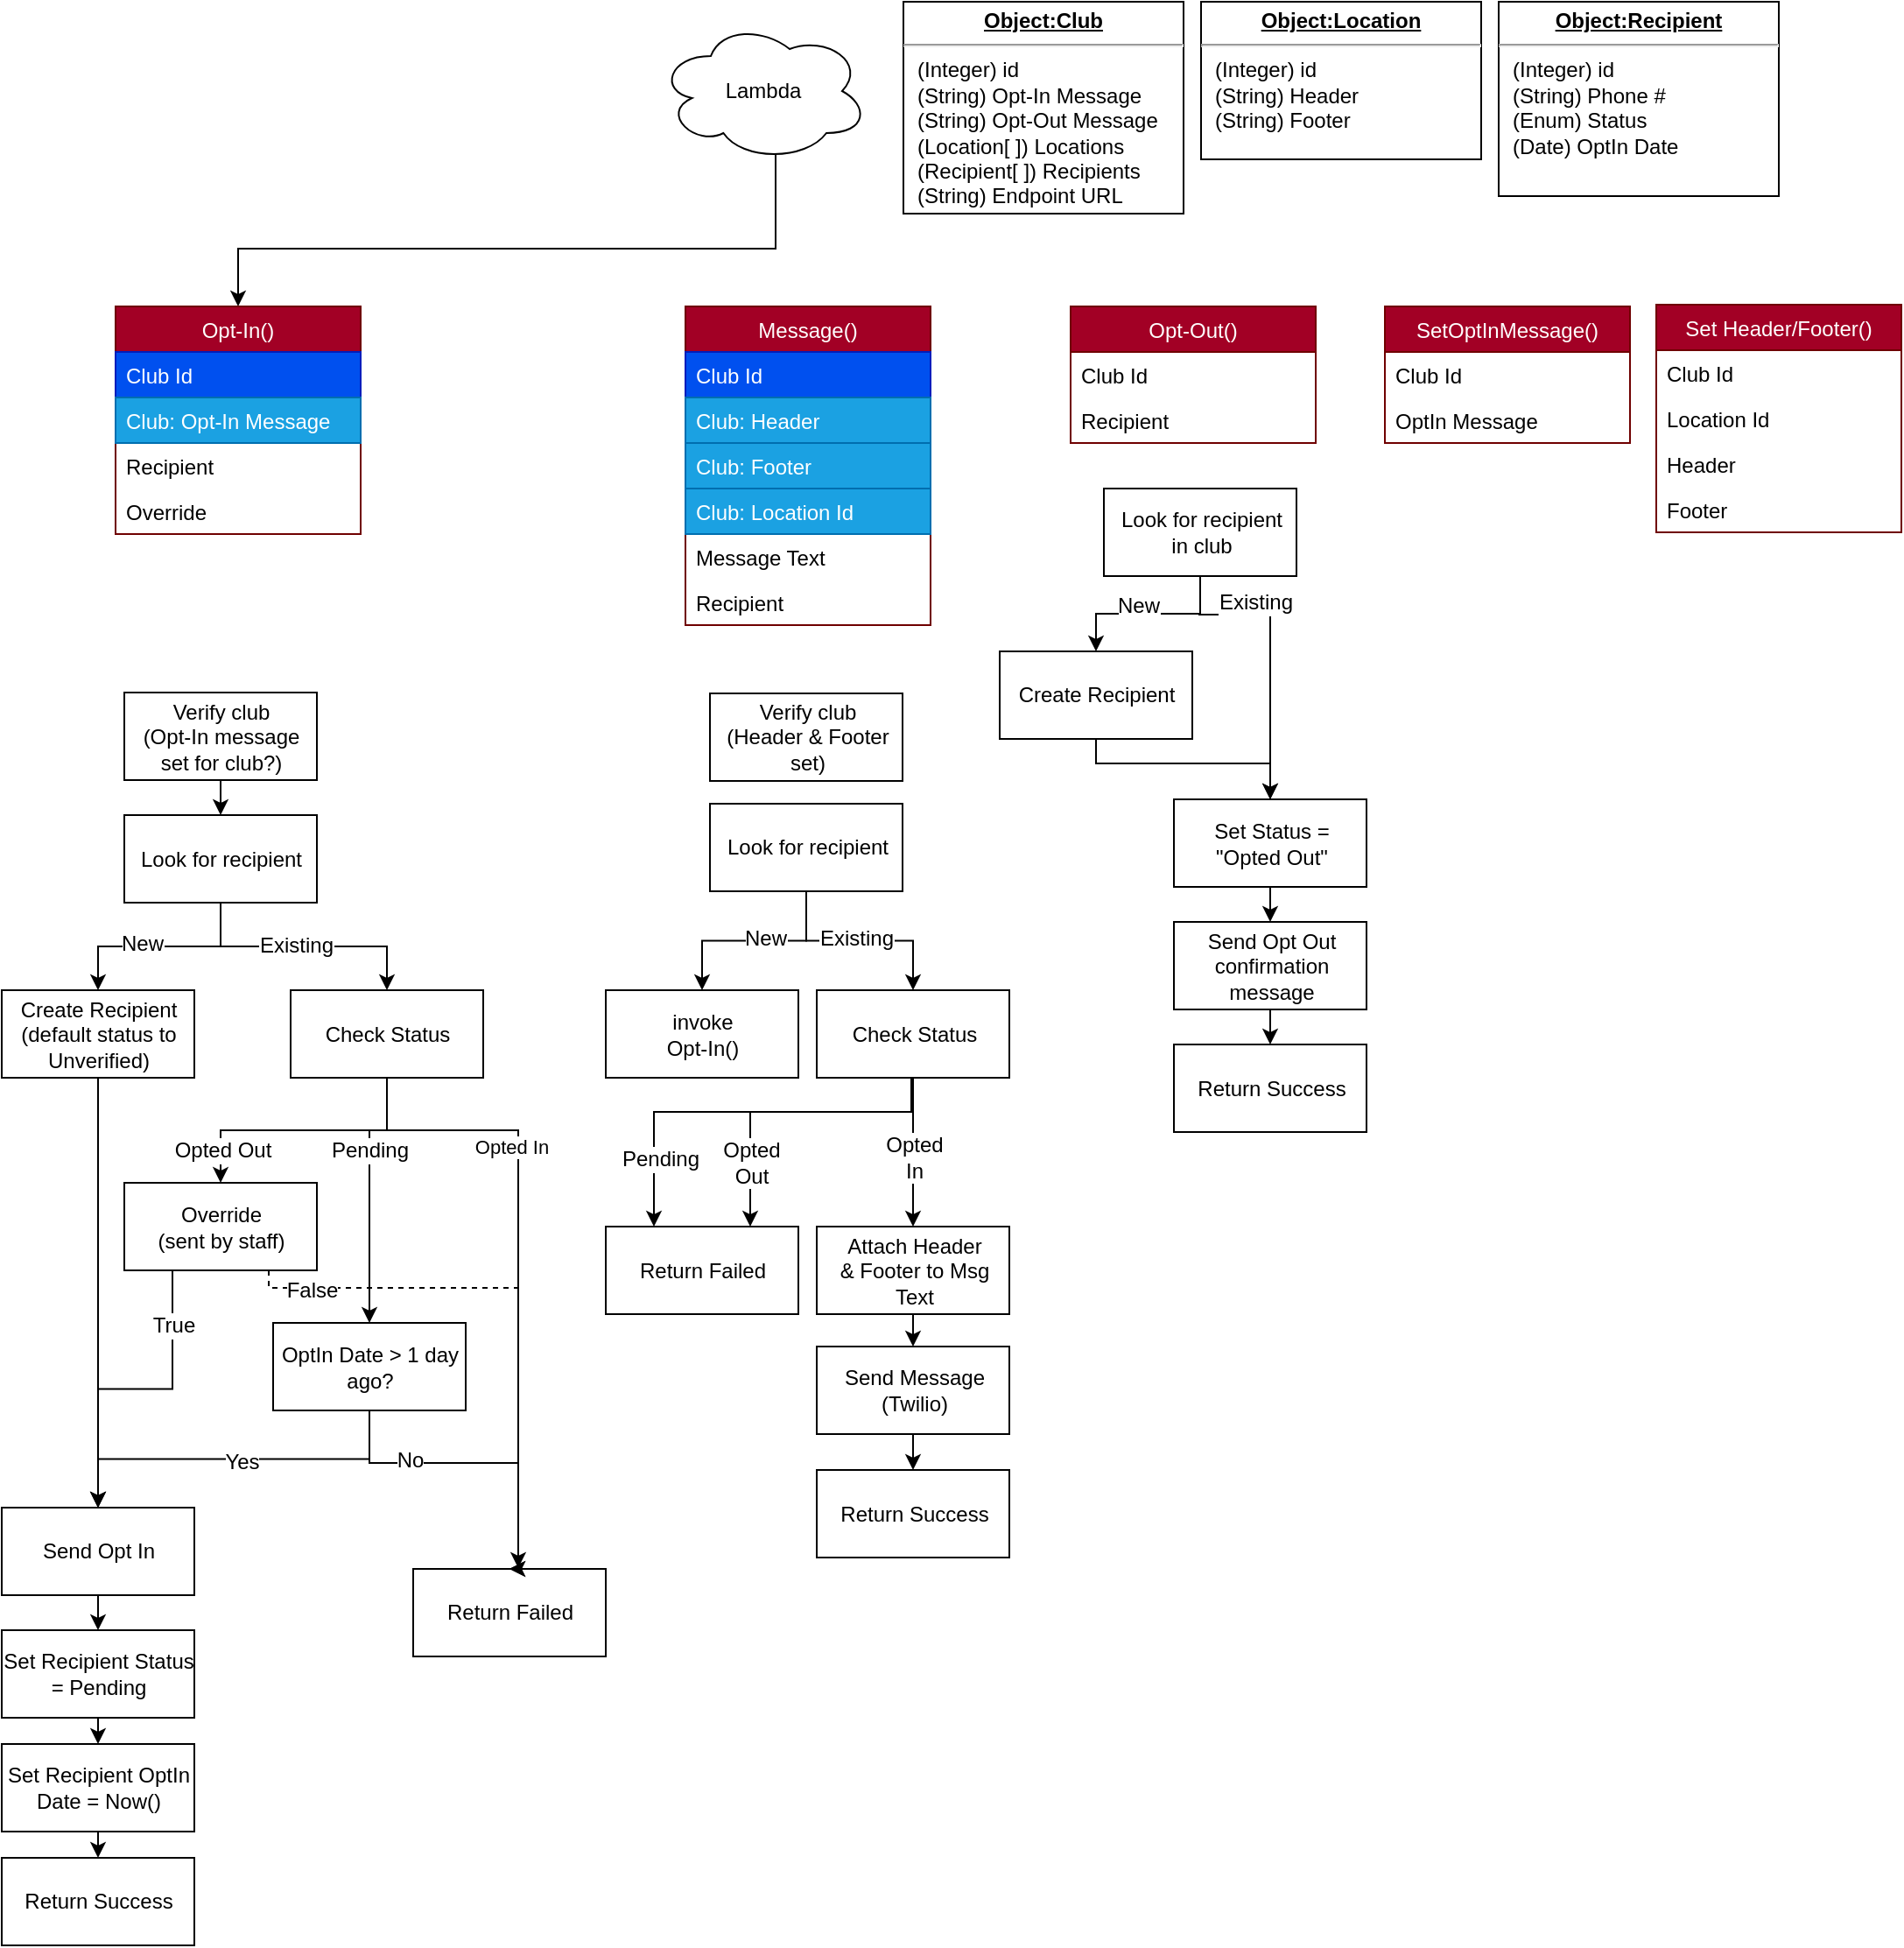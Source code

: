 <mxfile version="10.7.7" type="github"><diagram id="vKGsudu_6VxYSevbV2Cb" name="Page-1"><mxGraphModel dx="2597" dy="2017" grid="0" gridSize="10" guides="1" tooltips="1" connect="1" arrows="1" fold="1" page="1" pageScale="1" pageWidth="850" pageHeight="1100" math="0" shadow="0"><root><mxCell id="0"/><mxCell id="1" parent="0"/><mxCell id="X8sPdmTQRgWu-JiSecMa-34" style="edgeStyle=orthogonalEdgeStyle;rounded=0;orthogonalLoop=1;jettySize=auto;html=1;exitX=0.55;exitY=0.95;exitDx=0;exitDy=0;exitPerimeter=0;entryX=0.5;entryY=0;entryDx=0;entryDy=0;" edge="1" parent="1" source="X8sPdmTQRgWu-JiSecMa-1" target="X8sPdmTQRgWu-JiSecMa-7"><mxGeometry relative="1" as="geometry"><Array as="points"><mxPoint x="417" y="140"/><mxPoint x="110" y="140"/></Array></mxGeometry></mxCell><mxCell id="X8sPdmTQRgWu-JiSecMa-1" value="Lambda&lt;br&gt;" style="ellipse;shape=cloud;whiteSpace=wrap;html=1;" vertex="1" parent="1"><mxGeometry x="350" y="10" width="120" height="80" as="geometry"/></mxCell><mxCell id="X8sPdmTQRgWu-JiSecMa-7" value="Opt-In()" style="swimlane;fontStyle=0;childLayout=stackLayout;horizontal=1;startSize=26;fillColor=#a20025;horizontalStack=0;resizeParent=1;resizeParentMax=0;resizeLast=0;collapsible=1;marginBottom=0;strokeColor=#6F0000;fontColor=#ffffff;" vertex="1" parent="1"><mxGeometry x="40" y="173" width="140" height="130" as="geometry"/></mxCell><mxCell id="X8sPdmTQRgWu-JiSecMa-49" value="Club Id&#10;" style="text;strokeColor=#001DBC;fillColor=#0050ef;align=left;verticalAlign=top;spacingLeft=4;spacingRight=4;overflow=hidden;rotatable=0;points=[[0,0.5],[1,0.5]];portConstraint=eastwest;labelBackgroundColor=none;fontColor=#ffffff;" vertex="1" parent="X8sPdmTQRgWu-JiSecMa-7"><mxGeometry y="26" width="140" height="26" as="geometry"/></mxCell><mxCell id="X8sPdmTQRgWu-JiSecMa-10" value="Club: Opt-In Message&#10;" style="text;strokeColor=#006EAF;fillColor=#1ba1e2;align=left;verticalAlign=top;spacingLeft=4;spacingRight=4;overflow=hidden;rotatable=0;points=[[0,0.5],[1,0.5]];portConstraint=eastwest;fontColor=#ffffff;" vertex="1" parent="X8sPdmTQRgWu-JiSecMa-7"><mxGeometry y="52" width="140" height="26" as="geometry"/></mxCell><mxCell id="X8sPdmTQRgWu-JiSecMa-11" value="Recipient&#10;" style="text;strokeColor=none;fillColor=none;align=left;verticalAlign=top;spacingLeft=4;spacingRight=4;overflow=hidden;rotatable=0;points=[[0,0.5],[1,0.5]];portConstraint=eastwest;" vertex="1" parent="X8sPdmTQRgWu-JiSecMa-7"><mxGeometry y="78" width="140" height="26" as="geometry"/></mxCell><mxCell id="X8sPdmTQRgWu-JiSecMa-110" value="Override&#10;" style="text;strokeColor=none;fillColor=none;align=left;verticalAlign=top;spacingLeft=4;spacingRight=4;overflow=hidden;rotatable=0;points=[[0,0.5],[1,0.5]];portConstraint=eastwest;" vertex="1" parent="X8sPdmTQRgWu-JiSecMa-7"><mxGeometry y="104" width="140" height="26" as="geometry"/></mxCell><mxCell id="X8sPdmTQRgWu-JiSecMa-13" value="Message()" style="swimlane;fontStyle=0;childLayout=stackLayout;horizontal=1;startSize=26;fillColor=#a20025;horizontalStack=0;resizeParent=1;resizeParentMax=0;resizeLast=0;collapsible=1;marginBottom=0;strokeColor=#6F0000;fontColor=#ffffff;" vertex="1" parent="1"><mxGeometry x="365.5" y="173" width="140" height="182" as="geometry"/></mxCell><mxCell id="X8sPdmTQRgWu-JiSecMa-50" value="Club Id&#10;" style="text;strokeColor=#001DBC;fillColor=#0050ef;align=left;verticalAlign=top;spacingLeft=4;spacingRight=4;overflow=hidden;rotatable=0;points=[[0,0.5],[1,0.5]];portConstraint=eastwest;fontColor=#ffffff;" vertex="1" parent="X8sPdmTQRgWu-JiSecMa-13"><mxGeometry y="26" width="140" height="26" as="geometry"/></mxCell><mxCell id="X8sPdmTQRgWu-JiSecMa-14" value="Club: Header&#10;" style="text;strokeColor=#006EAF;fillColor=#1ba1e2;align=left;verticalAlign=top;spacingLeft=4;spacingRight=4;overflow=hidden;rotatable=0;points=[[0,0.5],[1,0.5]];portConstraint=eastwest;fontColor=#ffffff;" vertex="1" parent="X8sPdmTQRgWu-JiSecMa-13"><mxGeometry y="52" width="140" height="26" as="geometry"/></mxCell><mxCell id="X8sPdmTQRgWu-JiSecMa-15" value="Club: Footer" style="text;strokeColor=#006EAF;fillColor=#1ba1e2;align=left;verticalAlign=top;spacingLeft=4;spacingRight=4;overflow=hidden;rotatable=0;points=[[0,0.5],[1,0.5]];portConstraint=eastwest;fontColor=#ffffff;" vertex="1" parent="X8sPdmTQRgWu-JiSecMa-13"><mxGeometry y="78" width="140" height="26" as="geometry"/></mxCell><mxCell id="X8sPdmTQRgWu-JiSecMa-33" value="Club: Location Id&#10;" style="text;strokeColor=#006EAF;fillColor=#1ba1e2;align=left;verticalAlign=top;spacingLeft=4;spacingRight=4;overflow=hidden;rotatable=0;points=[[0,0.5],[1,0.5]];portConstraint=eastwest;fontColor=#ffffff;" vertex="1" parent="X8sPdmTQRgWu-JiSecMa-13"><mxGeometry y="104" width="140" height="26" as="geometry"/></mxCell><mxCell id="X8sPdmTQRgWu-JiSecMa-16" value="Message Text&#10;" style="text;strokeColor=none;fillColor=none;align=left;verticalAlign=top;spacingLeft=4;spacingRight=4;overflow=hidden;rotatable=0;points=[[0,0.5],[1,0.5]];portConstraint=eastwest;" vertex="1" parent="X8sPdmTQRgWu-JiSecMa-13"><mxGeometry y="130" width="140" height="26" as="geometry"/></mxCell><mxCell id="X8sPdmTQRgWu-JiSecMa-17" value="Recipient&#10;" style="text;strokeColor=none;fillColor=none;align=left;verticalAlign=top;spacingLeft=4;spacingRight=4;overflow=hidden;rotatable=0;points=[[0,0.5],[1,0.5]];portConstraint=eastwest;" vertex="1" parent="X8sPdmTQRgWu-JiSecMa-13"><mxGeometry y="156" width="140" height="26" as="geometry"/></mxCell><mxCell id="X8sPdmTQRgWu-JiSecMa-19" value="Opt-Out()" style="swimlane;fontStyle=0;childLayout=stackLayout;horizontal=1;startSize=26;fillColor=#a20025;horizontalStack=0;resizeParent=1;resizeParentMax=0;resizeLast=0;collapsible=1;marginBottom=0;strokeColor=#6F0000;fontColor=#ffffff;" vertex="1" parent="1"><mxGeometry x="585.5" y="173" width="140" height="78" as="geometry"/></mxCell><mxCell id="X8sPdmTQRgWu-JiSecMa-151" value="Club Id&#10;" style="text;strokeColor=none;fillColor=none;align=left;verticalAlign=top;spacingLeft=4;spacingRight=4;overflow=hidden;rotatable=0;points=[[0,0.5],[1,0.5]];portConstraint=eastwest;" vertex="1" parent="X8sPdmTQRgWu-JiSecMa-19"><mxGeometry y="26" width="140" height="26" as="geometry"/></mxCell><mxCell id="X8sPdmTQRgWu-JiSecMa-23" value="Recipient&#10;" style="text;strokeColor=none;fillColor=none;align=left;verticalAlign=top;spacingLeft=4;spacingRight=4;overflow=hidden;rotatable=0;points=[[0,0.5],[1,0.5]];portConstraint=eastwest;" vertex="1" parent="X8sPdmTQRgWu-JiSecMa-19"><mxGeometry y="52" width="140" height="26" as="geometry"/></mxCell><mxCell id="X8sPdmTQRgWu-JiSecMa-25" value="SetOptInMessage()" style="swimlane;fontStyle=0;childLayout=stackLayout;horizontal=1;startSize=26;fillColor=#a20025;horizontalStack=0;resizeParent=1;resizeParentMax=0;resizeLast=0;collapsible=1;marginBottom=0;strokeColor=#6F0000;fontColor=#ffffff;" vertex="1" parent="1"><mxGeometry x="765" y="173" width="140" height="78" as="geometry"/></mxCell><mxCell id="X8sPdmTQRgWu-JiSecMa-26" value="Club Id&#10;" style="text;strokeColor=none;fillColor=none;align=left;verticalAlign=top;spacingLeft=4;spacingRight=4;overflow=hidden;rotatable=0;points=[[0,0.5],[1,0.5]];portConstraint=eastwest;" vertex="1" parent="X8sPdmTQRgWu-JiSecMa-25"><mxGeometry y="26" width="140" height="26" as="geometry"/></mxCell><mxCell id="X8sPdmTQRgWu-JiSecMa-27" value="OptIn Message&#10;" style="text;strokeColor=none;fillColor=none;align=left;verticalAlign=top;spacingLeft=4;spacingRight=4;overflow=hidden;rotatable=0;points=[[0,0.5],[1,0.5]];portConstraint=eastwest;" vertex="1" parent="X8sPdmTQRgWu-JiSecMa-25"><mxGeometry y="52" width="140" height="26" as="geometry"/></mxCell><mxCell id="X8sPdmTQRgWu-JiSecMa-28" value="Set Header/Footer()" style="swimlane;fontStyle=0;childLayout=stackLayout;horizontal=1;startSize=26;fillColor=#a20025;horizontalStack=0;resizeParent=1;resizeParentMax=0;resizeLast=0;collapsible=1;marginBottom=0;strokeColor=#6F0000;fontColor=#ffffff;" vertex="1" parent="1"><mxGeometry x="920" y="172" width="140" height="130" as="geometry"/></mxCell><mxCell id="X8sPdmTQRgWu-JiSecMa-29" value="Club Id&#10;" style="text;strokeColor=none;fillColor=none;align=left;verticalAlign=top;spacingLeft=4;spacingRight=4;overflow=hidden;rotatable=0;points=[[0,0.5],[1,0.5]];portConstraint=eastwest;" vertex="1" parent="X8sPdmTQRgWu-JiSecMa-28"><mxGeometry y="26" width="140" height="26" as="geometry"/></mxCell><mxCell id="X8sPdmTQRgWu-JiSecMa-30" value="Location Id&#10;" style="text;strokeColor=none;fillColor=none;align=left;verticalAlign=top;spacingLeft=4;spacingRight=4;overflow=hidden;rotatable=0;points=[[0,0.5],[1,0.5]];portConstraint=eastwest;" vertex="1" parent="X8sPdmTQRgWu-JiSecMa-28"><mxGeometry y="52" width="140" height="26" as="geometry"/></mxCell><mxCell id="X8sPdmTQRgWu-JiSecMa-31" value="Header&#10;" style="text;strokeColor=none;fillColor=none;align=left;verticalAlign=top;spacingLeft=4;spacingRight=4;overflow=hidden;rotatable=0;points=[[0,0.5],[1,0.5]];portConstraint=eastwest;" vertex="1" parent="X8sPdmTQRgWu-JiSecMa-28"><mxGeometry y="78" width="140" height="26" as="geometry"/></mxCell><mxCell id="X8sPdmTQRgWu-JiSecMa-32" value="Footer&#10;" style="text;strokeColor=none;fillColor=none;align=left;verticalAlign=top;spacingLeft=4;spacingRight=4;overflow=hidden;rotatable=0;points=[[0,0.5],[1,0.5]];portConstraint=eastwest;" vertex="1" parent="X8sPdmTQRgWu-JiSecMa-28"><mxGeometry y="104" width="140" height="26" as="geometry"/></mxCell><mxCell id="X8sPdmTQRgWu-JiSecMa-42" value="&lt;p style=&quot;margin: 0px ; margin-top: 4px ; text-align: center ; text-decoration: underline&quot;&gt;&lt;b&gt;Object:Club&lt;/b&gt;&lt;/p&gt;&lt;hr&gt;&lt;p style=&quot;margin: 0px ; margin-left: 8px&quot;&gt;(Integer) id&lt;br&gt;(String) Opt-In Message&lt;/p&gt;&lt;p style=&quot;margin: 0px ; margin-left: 8px&quot;&gt;(String) Opt-Out Message&lt;/p&gt;&lt;p style=&quot;margin: 0px ; margin-left: 8px&quot;&gt;(Location[ ]) Locations&lt;/p&gt;&lt;p style=&quot;margin: 0px ; margin-left: 8px&quot;&gt;(Recipient[ ]) Recipients&lt;/p&gt;&lt;p style=&quot;margin: 0px ; margin-left: 8px&quot;&gt;(String) Endpoint URL&lt;/p&gt;" style="verticalAlign=top;align=left;overflow=fill;fontSize=12;fontFamily=Helvetica;html=1;" vertex="1" parent="1"><mxGeometry x="490" y="-1" width="160" height="121" as="geometry"/></mxCell><mxCell id="X8sPdmTQRgWu-JiSecMa-47" value="&lt;p style=&quot;margin: 0px ; margin-top: 4px ; text-align: center ; text-decoration: underline&quot;&gt;&lt;b&gt;Object:Location&lt;/b&gt;&lt;/p&gt;&lt;hr&gt;&lt;p style=&quot;margin: 0px ; margin-left: 8px&quot;&gt;(Integer) id&lt;br&gt;(String) Header&lt;/p&gt;&lt;p style=&quot;margin: 0px ; margin-left: 8px&quot;&gt;(String) Footer&lt;/p&gt;" style="verticalAlign=top;align=left;overflow=fill;fontSize=12;fontFamily=Helvetica;html=1;" vertex="1" parent="1"><mxGeometry x="660" y="-1" width="160" height="90" as="geometry"/></mxCell><mxCell id="X8sPdmTQRgWu-JiSecMa-48" value="&lt;p style=&quot;margin: 0px ; margin-top: 4px ; text-align: center ; text-decoration: underline&quot;&gt;&lt;b&gt;Object:Recipient&lt;/b&gt;&lt;/p&gt;&lt;hr&gt;&lt;p style=&quot;margin: 0px ; margin-left: 8px&quot;&gt;(Integer) id&lt;/p&gt;&lt;p style=&quot;margin: 0px ; margin-left: 8px&quot;&gt;&lt;span&gt;(String) Phone #&lt;/span&gt;&lt;br&gt;&lt;/p&gt;&lt;p style=&quot;margin: 0px ; margin-left: 8px&quot;&gt;(Enum) Status&lt;/p&gt;&lt;p style=&quot;margin: 0px ; margin-left: 8px&quot;&gt;(Date) OptIn Date&lt;/p&gt;" style="verticalAlign=top;align=left;overflow=fill;fontSize=12;fontFamily=Helvetica;html=1;" vertex="1" parent="1"><mxGeometry x="830" y="-1" width="160" height="111" as="geometry"/></mxCell><mxCell id="X8sPdmTQRgWu-JiSecMa-101" value="" style="group" vertex="1" connectable="0" parent="1"><mxGeometry x="-25" y="393.5" width="345" height="715.5" as="geometry"/></mxCell><mxCell id="X8sPdmTQRgWu-JiSecMa-52" value="Verify club&lt;br&gt;(Opt-In message&lt;br&gt;set for club?)&lt;br&gt;" style="html=1;labelBackgroundColor=none;" vertex="1" parent="X8sPdmTQRgWu-JiSecMa-101"><mxGeometry x="70" width="110" height="50" as="geometry"/></mxCell><mxCell id="X8sPdmTQRgWu-JiSecMa-53" value="Look for recipient&lt;br&gt;" style="html=1;labelBackgroundColor=none;" vertex="1" parent="X8sPdmTQRgWu-JiSecMa-101"><mxGeometry x="70" y="70" width="110" height="50" as="geometry"/></mxCell><mxCell id="X8sPdmTQRgWu-JiSecMa-92" style="edgeStyle=orthogonalEdgeStyle;rounded=0;orthogonalLoop=1;jettySize=auto;html=1;exitX=0.5;exitY=1;exitDx=0;exitDy=0;entryX=0.5;entryY=0;entryDx=0;entryDy=0;" edge="1" parent="X8sPdmTQRgWu-JiSecMa-101" source="X8sPdmTQRgWu-JiSecMa-52" target="X8sPdmTQRgWu-JiSecMa-53"><mxGeometry relative="1" as="geometry"/></mxCell><mxCell id="X8sPdmTQRgWu-JiSecMa-54" value="Create Recipient&lt;br&gt;(default status to&lt;br&gt;Unverified)&lt;br&gt;" style="html=1;labelBackgroundColor=none;" vertex="1" parent="X8sPdmTQRgWu-JiSecMa-101"><mxGeometry y="170" width="110" height="50" as="geometry"/></mxCell><mxCell id="X8sPdmTQRgWu-JiSecMa-56" style="edgeStyle=orthogonalEdgeStyle;rounded=0;orthogonalLoop=1;jettySize=auto;html=1;exitX=0.5;exitY=1;exitDx=0;exitDy=0;entryX=0.5;entryY=0;entryDx=0;entryDy=0;" edge="1" parent="X8sPdmTQRgWu-JiSecMa-101" source="X8sPdmTQRgWu-JiSecMa-53" target="X8sPdmTQRgWu-JiSecMa-54"><mxGeometry relative="1" as="geometry"/></mxCell><mxCell id="X8sPdmTQRgWu-JiSecMa-58" value="New" style="text;html=1;resizable=0;points=[];align=center;verticalAlign=middle;labelBackgroundColor=#ffffff;" vertex="1" connectable="0" parent="X8sPdmTQRgWu-JiSecMa-56"><mxGeometry x="0.171" y="-2" relative="1" as="geometry"><mxPoint as="offset"/></mxGeometry></mxCell><mxCell id="X8sPdmTQRgWu-JiSecMa-55" value="Check Status&lt;br&gt;" style="html=1;labelBackgroundColor=none;" vertex="1" parent="X8sPdmTQRgWu-JiSecMa-101"><mxGeometry x="165" y="170" width="110" height="50" as="geometry"/></mxCell><mxCell id="X8sPdmTQRgWu-JiSecMa-57" style="edgeStyle=orthogonalEdgeStyle;rounded=0;orthogonalLoop=1;jettySize=auto;html=1;exitX=0.5;exitY=1;exitDx=0;exitDy=0;entryX=0.5;entryY=0;entryDx=0;entryDy=0;" edge="1" parent="X8sPdmTQRgWu-JiSecMa-101" source="X8sPdmTQRgWu-JiSecMa-53" target="X8sPdmTQRgWu-JiSecMa-55"><mxGeometry relative="1" as="geometry"/></mxCell><mxCell id="X8sPdmTQRgWu-JiSecMa-59" value="Existing" style="text;html=1;resizable=0;points=[];align=center;verticalAlign=middle;labelBackgroundColor=#ffffff;" vertex="1" connectable="0" parent="X8sPdmTQRgWu-JiSecMa-57"><mxGeometry x="-0.059" y="1" relative="1" as="geometry"><mxPoint as="offset"/></mxGeometry></mxCell><mxCell id="X8sPdmTQRgWu-JiSecMa-61" value="Send Opt In" style="html=1;labelBackgroundColor=none;" vertex="1" parent="X8sPdmTQRgWu-JiSecMa-101"><mxGeometry y="465.5" width="110" height="50" as="geometry"/></mxCell><mxCell id="X8sPdmTQRgWu-JiSecMa-64" style="edgeStyle=orthogonalEdgeStyle;rounded=0;orthogonalLoop=1;jettySize=auto;html=1;exitX=0.5;exitY=1;exitDx=0;exitDy=0;entryX=0.5;entryY=0;entryDx=0;entryDy=0;" edge="1" parent="X8sPdmTQRgWu-JiSecMa-101" source="X8sPdmTQRgWu-JiSecMa-54" target="X8sPdmTQRgWu-JiSecMa-61"><mxGeometry relative="1" as="geometry"/></mxCell><mxCell id="X8sPdmTQRgWu-JiSecMa-62" value="Set Recipient Status&lt;br&gt;= Pending&lt;br&gt;" style="html=1;labelBackgroundColor=none;" vertex="1" parent="X8sPdmTQRgWu-JiSecMa-101"><mxGeometry y="535.5" width="110" height="50" as="geometry"/></mxCell><mxCell id="X8sPdmTQRgWu-JiSecMa-65" style="edgeStyle=orthogonalEdgeStyle;rounded=0;orthogonalLoop=1;jettySize=auto;html=1;exitX=0.5;exitY=1;exitDx=0;exitDy=0;entryX=0.5;entryY=0;entryDx=0;entryDy=0;" edge="1" parent="X8sPdmTQRgWu-JiSecMa-101" source="X8sPdmTQRgWu-JiSecMa-61" target="X8sPdmTQRgWu-JiSecMa-62"><mxGeometry relative="1" as="geometry"/></mxCell><mxCell id="X8sPdmTQRgWu-JiSecMa-63" value="Return Success&lt;br&gt;" style="html=1;labelBackgroundColor=none;" vertex="1" parent="X8sPdmTQRgWu-JiSecMa-101"><mxGeometry y="665.5" width="110" height="50" as="geometry"/></mxCell><mxCell id="X8sPdmTQRgWu-JiSecMa-69" style="edgeStyle=orthogonalEdgeStyle;rounded=0;orthogonalLoop=1;jettySize=auto;html=1;exitX=0.5;exitY=1;exitDx=0;exitDy=0;entryX=0.5;entryY=0;entryDx=0;entryDy=0;" edge="1" parent="X8sPdmTQRgWu-JiSecMa-101" source="X8sPdmTQRgWu-JiSecMa-67" target="X8sPdmTQRgWu-JiSecMa-63"><mxGeometry relative="1" as="geometry"/></mxCell><mxCell id="X8sPdmTQRgWu-JiSecMa-67" value="Set Recipient OptIn&lt;br&gt;Date = Now()&lt;br&gt;" style="html=1;labelBackgroundColor=none;" vertex="1" parent="X8sPdmTQRgWu-JiSecMa-101"><mxGeometry y="600.5" width="110" height="50" as="geometry"/></mxCell><mxCell id="X8sPdmTQRgWu-JiSecMa-68" style="edgeStyle=orthogonalEdgeStyle;rounded=0;orthogonalLoop=1;jettySize=auto;html=1;exitX=0.5;exitY=1;exitDx=0;exitDy=0;entryX=0.5;entryY=0;entryDx=0;entryDy=0;" edge="1" parent="X8sPdmTQRgWu-JiSecMa-101" source="X8sPdmTQRgWu-JiSecMa-62" target="X8sPdmTQRgWu-JiSecMa-67"><mxGeometry relative="1" as="geometry"/></mxCell><mxCell id="X8sPdmTQRgWu-JiSecMa-95" style="edgeStyle=orthogonalEdgeStyle;rounded=0;orthogonalLoop=1;jettySize=auto;html=1;exitX=0.5;exitY=1;exitDx=0;exitDy=0;entryX=0.5;entryY=0;entryDx=0;entryDy=0;" edge="1" parent="X8sPdmTQRgWu-JiSecMa-101" source="X8sPdmTQRgWu-JiSecMa-70" target="X8sPdmTQRgWu-JiSecMa-61"><mxGeometry relative="1" as="geometry"/></mxCell><mxCell id="X8sPdmTQRgWu-JiSecMa-98" value="Yes" style="text;html=1;resizable=0;points=[];align=center;verticalAlign=middle;labelBackgroundColor=#ffffff;" vertex="1" connectable="0" parent="X8sPdmTQRgWu-JiSecMa-95"><mxGeometry x="-0.041" y="1" relative="1" as="geometry"><mxPoint as="offset"/></mxGeometry></mxCell><mxCell id="X8sPdmTQRgWu-JiSecMa-96" style="edgeStyle=orthogonalEdgeStyle;rounded=0;orthogonalLoop=1;jettySize=auto;html=1;exitX=0.5;exitY=1;exitDx=0;exitDy=0;" edge="1" parent="X8sPdmTQRgWu-JiSecMa-101" source="X8sPdmTQRgWu-JiSecMa-70"><mxGeometry relative="1" as="geometry"><mxPoint x="295" y="500" as="targetPoint"/><Array as="points"><mxPoint x="210" y="440"/><mxPoint x="295" y="440"/></Array></mxGeometry></mxCell><mxCell id="X8sPdmTQRgWu-JiSecMa-99" value="No" style="text;html=1;resizable=0;points=[];align=center;verticalAlign=middle;labelBackgroundColor=#ffffff;" vertex="1" connectable="0" parent="X8sPdmTQRgWu-JiSecMa-96"><mxGeometry x="-0.393" y="2" relative="1" as="geometry"><mxPoint as="offset"/></mxGeometry></mxCell><mxCell id="X8sPdmTQRgWu-JiSecMa-70" value="OptIn Date &amp;gt; 1 day&lt;br&gt;ago?&lt;br&gt;" style="html=1;labelBackgroundColor=none;" vertex="1" parent="X8sPdmTQRgWu-JiSecMa-101"><mxGeometry x="155" y="360" width="110" height="50" as="geometry"/></mxCell><mxCell id="X8sPdmTQRgWu-JiSecMa-93" style="edgeStyle=orthogonalEdgeStyle;rounded=0;orthogonalLoop=1;jettySize=auto;html=1;exitX=0.5;exitY=1;exitDx=0;exitDy=0;entryX=0.5;entryY=0;entryDx=0;entryDy=0;" edge="1" parent="X8sPdmTQRgWu-JiSecMa-101" source="X8sPdmTQRgWu-JiSecMa-55" target="X8sPdmTQRgWu-JiSecMa-70"><mxGeometry relative="1" as="geometry"><Array as="points"><mxPoint x="220" y="250"/><mxPoint x="210" y="250"/></Array></mxGeometry></mxCell><mxCell id="X8sPdmTQRgWu-JiSecMa-94" value="Pending" style="text;html=1;resizable=0;points=[];align=center;verticalAlign=middle;labelBackgroundColor=#ffffff;" vertex="1" connectable="0" parent="X8sPdmTQRgWu-JiSecMa-93"><mxGeometry x="-0.318" relative="1" as="geometry"><mxPoint as="offset"/></mxGeometry></mxCell><mxCell id="X8sPdmTQRgWu-JiSecMa-74" value="Return Failed&lt;br&gt;" style="html=1;labelBackgroundColor=none;" vertex="1" parent="X8sPdmTQRgWu-JiSecMa-101"><mxGeometry x="235" y="500.5" width="110" height="50" as="geometry"/></mxCell><mxCell id="X8sPdmTQRgWu-JiSecMa-78" value="Opted In" style="edgeStyle=orthogonalEdgeStyle;rounded=0;orthogonalLoop=1;jettySize=auto;html=1;exitX=0.5;exitY=1;exitDx=0;exitDy=0;entryX=0.5;entryY=0;entryDx=0;entryDy=0;" edge="1" parent="X8sPdmTQRgWu-JiSecMa-101" source="X8sPdmTQRgWu-JiSecMa-55" target="X8sPdmTQRgWu-JiSecMa-74"><mxGeometry x="-0.364" y="-4" relative="1" as="geometry"><mxPoint x="195" y="360" as="targetPoint"/><Array as="points"><mxPoint x="220" y="250"/><mxPoint x="295" y="250"/><mxPoint x="295" y="500"/></Array><mxPoint as="offset"/></mxGeometry></mxCell><mxCell id="X8sPdmTQRgWu-JiSecMa-84" style="edgeStyle=orthogonalEdgeStyle;rounded=0;orthogonalLoop=1;jettySize=auto;html=1;exitX=0.25;exitY=1;exitDx=0;exitDy=0;entryX=0.5;entryY=0;entryDx=0;entryDy=0;" edge="1" parent="X8sPdmTQRgWu-JiSecMa-101" source="X8sPdmTQRgWu-JiSecMa-81" target="X8sPdmTQRgWu-JiSecMa-61"><mxGeometry relative="1" as="geometry"><mxPoint x="55" y="430" as="targetPoint"/></mxGeometry></mxCell><mxCell id="X8sPdmTQRgWu-JiSecMa-86" value="True" style="text;html=1;resizable=0;points=[];align=center;verticalAlign=middle;labelBackgroundColor=#ffffff;" vertex="1" connectable="0" parent="X8sPdmTQRgWu-JiSecMa-84"><mxGeometry x="-0.658" relative="1" as="geometry"><mxPoint y="1" as="offset"/></mxGeometry></mxCell><mxCell id="X8sPdmTQRgWu-JiSecMa-97" style="edgeStyle=orthogonalEdgeStyle;rounded=0;orthogonalLoop=1;jettySize=auto;html=1;exitX=0.75;exitY=1;exitDx=0;exitDy=0;entryX=0.5;entryY=0;entryDx=0;entryDy=0;dashed=1;" edge="1" parent="X8sPdmTQRgWu-JiSecMa-101" source="X8sPdmTQRgWu-JiSecMa-81" target="X8sPdmTQRgWu-JiSecMa-74"><mxGeometry relative="1" as="geometry"><Array as="points"><mxPoint x="153" y="340"/><mxPoint x="295" y="340"/><mxPoint x="295" y="500"/></Array></mxGeometry></mxCell><mxCell id="X8sPdmTQRgWu-JiSecMa-100" value="False" style="text;html=1;resizable=0;points=[];align=center;verticalAlign=middle;labelBackgroundColor=#ffffff;" vertex="1" connectable="0" parent="X8sPdmTQRgWu-JiSecMa-97"><mxGeometry x="-0.783" y="-1" relative="1" as="geometry"><mxPoint as="offset"/></mxGeometry></mxCell><mxCell id="X8sPdmTQRgWu-JiSecMa-81" value="Override&lt;br&gt;(sent by staff)&lt;br&gt;" style="html=1;labelBackgroundColor=none;" vertex="1" parent="X8sPdmTQRgWu-JiSecMa-101"><mxGeometry x="70" y="280" width="110" height="50" as="geometry"/></mxCell><mxCell id="X8sPdmTQRgWu-JiSecMa-82" style="edgeStyle=orthogonalEdgeStyle;rounded=0;orthogonalLoop=1;jettySize=auto;html=1;exitX=0.5;exitY=1;exitDx=0;exitDy=0;entryX=0.5;entryY=0;entryDx=0;entryDy=0;" edge="1" parent="X8sPdmTQRgWu-JiSecMa-101" source="X8sPdmTQRgWu-JiSecMa-55" target="X8sPdmTQRgWu-JiSecMa-81"><mxGeometry relative="1" as="geometry"/></mxCell><mxCell id="X8sPdmTQRgWu-JiSecMa-83" value="Opted Out" style="text;html=1;resizable=0;points=[];align=center;verticalAlign=middle;labelBackgroundColor=#ffffff;" vertex="1" connectable="0" parent="X8sPdmTQRgWu-JiSecMa-82"><mxGeometry x="0.75" y="1" relative="1" as="geometry"><mxPoint y="1" as="offset"/></mxGeometry></mxCell><mxCell id="X8sPdmTQRgWu-JiSecMa-137" value="" style="group" vertex="1" connectable="0" parent="1"><mxGeometry x="320" y="394" width="230.5" height="493.5" as="geometry"/></mxCell><mxCell id="X8sPdmTQRgWu-JiSecMa-123" value="Return Failed&lt;br&gt;" style="html=1;labelBackgroundColor=none;" vertex="1" parent="X8sPdmTQRgWu-JiSecMa-137"><mxGeometry y="304.5" width="110" height="50" as="geometry"/></mxCell><mxCell id="X8sPdmTQRgWu-JiSecMa-124" value="Attach Header&lt;br&gt;&amp;amp; Footer to Msg&lt;br&gt;Text&lt;br&gt;" style="html=1;labelBackgroundColor=none;" vertex="1" parent="X8sPdmTQRgWu-JiSecMa-137"><mxGeometry x="120.5" y="304.5" width="110" height="50" as="geometry"/></mxCell><mxCell id="X8sPdmTQRgWu-JiSecMa-125" value="Send Message&lt;br&gt;(Twilio)&lt;br&gt;" style="html=1;labelBackgroundColor=none;" vertex="1" parent="X8sPdmTQRgWu-JiSecMa-137"><mxGeometry x="120.5" y="373" width="110" height="50" as="geometry"/></mxCell><mxCell id="X8sPdmTQRgWu-JiSecMa-134" style="edgeStyle=orthogonalEdgeStyle;rounded=0;orthogonalLoop=1;jettySize=auto;html=1;exitX=0.5;exitY=1;exitDx=0;exitDy=0;entryX=0.5;entryY=0;entryDx=0;entryDy=0;" edge="1" parent="X8sPdmTQRgWu-JiSecMa-137" source="X8sPdmTQRgWu-JiSecMa-124" target="X8sPdmTQRgWu-JiSecMa-125"><mxGeometry relative="1" as="geometry"/></mxCell><mxCell id="X8sPdmTQRgWu-JiSecMa-126" value="Return Success&lt;br&gt;" style="html=1;labelBackgroundColor=none;" vertex="1" parent="X8sPdmTQRgWu-JiSecMa-137"><mxGeometry x="120.5" y="443.5" width="110" height="50" as="geometry"/></mxCell><mxCell id="X8sPdmTQRgWu-JiSecMa-135" style="edgeStyle=orthogonalEdgeStyle;rounded=0;orthogonalLoop=1;jettySize=auto;html=1;exitX=0.5;exitY=1;exitDx=0;exitDy=0;entryX=0.5;entryY=0;entryDx=0;entryDy=0;" edge="1" parent="X8sPdmTQRgWu-JiSecMa-137" source="X8sPdmTQRgWu-JiSecMa-125" target="X8sPdmTQRgWu-JiSecMa-126"><mxGeometry relative="1" as="geometry"/></mxCell><mxCell id="X8sPdmTQRgWu-JiSecMa-128" style="edgeStyle=orthogonalEdgeStyle;rounded=0;orthogonalLoop=1;jettySize=auto;html=1;exitX=0.5;exitY=1;exitDx=0;exitDy=0;entryX=0.5;entryY=0;entryDx=0;entryDy=0;" edge="1" parent="X8sPdmTQRgWu-JiSecMa-137" source="X8sPdmTQRgWu-JiSecMa-115" target="X8sPdmTQRgWu-JiSecMa-124"><mxGeometry relative="1" as="geometry"/></mxCell><mxCell id="X8sPdmTQRgWu-JiSecMa-133" value="Opted&lt;br&gt;In&lt;br&gt;" style="text;html=1;resizable=0;points=[];align=center;verticalAlign=middle;labelBackgroundColor=#ffffff;" vertex="1" connectable="0" parent="X8sPdmTQRgWu-JiSecMa-128"><mxGeometry x="0.085" relative="1" as="geometry"><mxPoint y="-1" as="offset"/></mxGeometry></mxCell><mxCell id="X8sPdmTQRgWu-JiSecMa-129" style="edgeStyle=orthogonalEdgeStyle;rounded=0;orthogonalLoop=1;jettySize=auto;html=1;exitX=0.5;exitY=1;exitDx=0;exitDy=0;entryX=0.25;entryY=0;entryDx=0;entryDy=0;" edge="1" parent="X8sPdmTQRgWu-JiSecMa-137" source="X8sPdmTQRgWu-JiSecMa-115" target="X8sPdmTQRgWu-JiSecMa-123"><mxGeometry relative="1" as="geometry"><Array as="points"><mxPoint x="174.5" y="239"/><mxPoint x="27.5" y="239"/></Array></mxGeometry></mxCell><mxCell id="X8sPdmTQRgWu-JiSecMa-130" value="Pending" style="text;html=1;resizable=0;points=[];align=center;verticalAlign=middle;labelBackgroundColor=#ffffff;" vertex="1" connectable="0" parent="X8sPdmTQRgWu-JiSecMa-129"><mxGeometry x="0.675" y="3" relative="1" as="geometry"><mxPoint y="-1" as="offset"/></mxGeometry></mxCell><mxCell id="X8sPdmTQRgWu-JiSecMa-131" style="edgeStyle=orthogonalEdgeStyle;rounded=0;orthogonalLoop=1;jettySize=auto;html=1;exitX=0.5;exitY=1;exitDx=0;exitDy=0;entryX=0.75;entryY=0;entryDx=0;entryDy=0;" edge="1" parent="X8sPdmTQRgWu-JiSecMa-137" source="X8sPdmTQRgWu-JiSecMa-115" target="X8sPdmTQRgWu-JiSecMa-123"><mxGeometry relative="1" as="geometry"><Array as="points"><mxPoint x="174.5" y="239"/><mxPoint x="82.5" y="239"/></Array></mxGeometry></mxCell><mxCell id="X8sPdmTQRgWu-JiSecMa-132" value="Opted&lt;br&gt;Out&lt;br&gt;" style="text;html=1;resizable=0;points=[];align=center;verticalAlign=middle;labelBackgroundColor=#ffffff;" vertex="1" connectable="0" parent="X8sPdmTQRgWu-JiSecMa-131"><mxGeometry x="0.593" relative="1" as="geometry"><mxPoint y="-1" as="offset"/></mxGeometry></mxCell><mxCell id="X8sPdmTQRgWu-JiSecMa-111" value="Verify club&lt;br&gt;(Header &amp;amp; Footer&lt;br&gt;set)&lt;br&gt;" style="html=1;labelBackgroundColor=none;" vertex="1" parent="X8sPdmTQRgWu-JiSecMa-137"><mxGeometry x="59.5" width="110" height="50" as="geometry"/></mxCell><mxCell id="X8sPdmTQRgWu-JiSecMa-113" value="Look for recipient&lt;br&gt;" style="html=1;labelBackgroundColor=none;" vertex="1" parent="X8sPdmTQRgWu-JiSecMa-137"><mxGeometry x="59.5" y="63" width="110" height="50" as="geometry"/></mxCell><mxCell id="X8sPdmTQRgWu-JiSecMa-114" value="invoke&lt;br&gt;Opt-In()&lt;br&gt;" style="html=1;labelBackgroundColor=none;" vertex="1" parent="X8sPdmTQRgWu-JiSecMa-137"><mxGeometry y="169.5" width="110" height="50" as="geometry"/></mxCell><mxCell id="X8sPdmTQRgWu-JiSecMa-116" style="edgeStyle=orthogonalEdgeStyle;rounded=0;orthogonalLoop=1;jettySize=auto;html=1;exitX=0.5;exitY=1;exitDx=0;exitDy=0;entryX=0.5;entryY=0;entryDx=0;entryDy=0;" edge="1" parent="X8sPdmTQRgWu-JiSecMa-137" source="X8sPdmTQRgWu-JiSecMa-113" target="X8sPdmTQRgWu-JiSecMa-114"><mxGeometry relative="1" as="geometry"/></mxCell><mxCell id="X8sPdmTQRgWu-JiSecMa-120" value="New" style="text;html=1;resizable=0;points=[];align=center;verticalAlign=middle;labelBackgroundColor=#ffffff;" vertex="1" connectable="0" parent="X8sPdmTQRgWu-JiSecMa-116"><mxGeometry x="-0.105" y="-2" relative="1" as="geometry"><mxPoint as="offset"/></mxGeometry></mxCell><mxCell id="X8sPdmTQRgWu-JiSecMa-115" value="Check Status&lt;br&gt;" style="html=1;labelBackgroundColor=none;" vertex="1" parent="X8sPdmTQRgWu-JiSecMa-137"><mxGeometry x="120.5" y="169.5" width="110" height="50" as="geometry"/></mxCell><mxCell id="X8sPdmTQRgWu-JiSecMa-117" style="edgeStyle=orthogonalEdgeStyle;rounded=0;orthogonalLoop=1;jettySize=auto;html=1;exitX=0.5;exitY=1;exitDx=0;exitDy=0;entryX=0.5;entryY=0;entryDx=0;entryDy=0;" edge="1" parent="X8sPdmTQRgWu-JiSecMa-137" source="X8sPdmTQRgWu-JiSecMa-113" target="X8sPdmTQRgWu-JiSecMa-115"><mxGeometry relative="1" as="geometry"/></mxCell><mxCell id="X8sPdmTQRgWu-JiSecMa-121" value="Existing" style="text;html=1;resizable=0;points=[];align=center;verticalAlign=middle;labelBackgroundColor=#ffffff;" vertex="1" connectable="0" parent="X8sPdmTQRgWu-JiSecMa-117"><mxGeometry x="-0.142" y="-1" relative="1" as="geometry"><mxPoint x="6" y="-3" as="offset"/></mxGeometry></mxCell><mxCell id="X8sPdmTQRgWu-JiSecMa-138" value="Look for recipient&lt;br&gt;in club&lt;br&gt;" style="html=1;labelBackgroundColor=none;" vertex="1" parent="1"><mxGeometry x="604.5" y="277" width="110" height="50" as="geometry"/></mxCell><mxCell id="X8sPdmTQRgWu-JiSecMa-165" style="edgeStyle=orthogonalEdgeStyle;rounded=0;orthogonalLoop=1;jettySize=auto;html=1;exitX=0.5;exitY=1;exitDx=0;exitDy=0;entryX=0.5;entryY=0;entryDx=0;entryDy=0;" edge="1" parent="1" source="X8sPdmTQRgWu-JiSecMa-139" target="X8sPdmTQRgWu-JiSecMa-140"><mxGeometry relative="1" as="geometry"><Array as="points"><mxPoint x="600" y="434"/><mxPoint x="700" y="434"/></Array></mxGeometry></mxCell><mxCell id="X8sPdmTQRgWu-JiSecMa-139" value="Create Recipient&lt;br&gt;" style="html=1;labelBackgroundColor=none;" vertex="1" parent="1"><mxGeometry x="545" y="370" width="110" height="50" as="geometry"/></mxCell><mxCell id="X8sPdmTQRgWu-JiSecMa-142" style="edgeStyle=orthogonalEdgeStyle;rounded=0;orthogonalLoop=1;jettySize=auto;html=1;exitX=0.5;exitY=1;exitDx=0;exitDy=0;entryX=0.5;entryY=0;entryDx=0;entryDy=0;" edge="1" parent="1" source="X8sPdmTQRgWu-JiSecMa-138" target="X8sPdmTQRgWu-JiSecMa-139"><mxGeometry relative="1" as="geometry"/></mxCell><mxCell id="X8sPdmTQRgWu-JiSecMa-148" value="New" style="text;html=1;resizable=0;points=[];align=center;verticalAlign=middle;labelBackgroundColor=#ffffff;" vertex="1" connectable="0" parent="X8sPdmTQRgWu-JiSecMa-142"><mxGeometry x="0.122" y="-5" relative="1" as="geometry"><mxPoint as="offset"/></mxGeometry></mxCell><mxCell id="X8sPdmTQRgWu-JiSecMa-163" style="edgeStyle=orthogonalEdgeStyle;rounded=0;orthogonalLoop=1;jettySize=auto;html=1;exitX=0.5;exitY=1;exitDx=0;exitDy=0;entryX=0.5;entryY=0;entryDx=0;entryDy=0;" edge="1" parent="1" source="X8sPdmTQRgWu-JiSecMa-140" target="X8sPdmTQRgWu-JiSecMa-161"><mxGeometry relative="1" as="geometry"/></mxCell><mxCell id="X8sPdmTQRgWu-JiSecMa-140" value="Set Status =&lt;br&gt;&quot;Opted Out&quot;&lt;br&gt;" style="html=1;labelBackgroundColor=none;" vertex="1" parent="1"><mxGeometry x="644.5" y="454.5" width="110" height="50" as="geometry"/></mxCell><mxCell id="X8sPdmTQRgWu-JiSecMa-145" style="edgeStyle=orthogonalEdgeStyle;rounded=0;orthogonalLoop=1;jettySize=auto;html=1;exitX=0.5;exitY=1;exitDx=0;exitDy=0;entryX=0.5;entryY=0;entryDx=0;entryDy=0;" edge="1" parent="1" source="X8sPdmTQRgWu-JiSecMa-138" target="X8sPdmTQRgWu-JiSecMa-140"><mxGeometry relative="1" as="geometry"><Array as="points"><mxPoint x="658.5" y="349"/><mxPoint x="698.5" y="349"/></Array></mxGeometry></mxCell><mxCell id="X8sPdmTQRgWu-JiSecMa-147" value="Existing" style="text;html=1;resizable=0;points=[];align=center;verticalAlign=middle;labelBackgroundColor=#ffffff;" vertex="1" connectable="0" parent="X8sPdmTQRgWu-JiSecMa-145"><mxGeometry x="-0.518" y="1" relative="1" as="geometry"><mxPoint x="14.5" y="-6" as="offset"/></mxGeometry></mxCell><mxCell id="X8sPdmTQRgWu-JiSecMa-141" value="Return Success&lt;br&gt;" style="html=1;labelBackgroundColor=none;" vertex="1" parent="1"><mxGeometry x="644.5" y="594.5" width="110" height="50" as="geometry"/></mxCell><mxCell id="X8sPdmTQRgWu-JiSecMa-164" style="edgeStyle=orthogonalEdgeStyle;rounded=0;orthogonalLoop=1;jettySize=auto;html=1;exitX=0.5;exitY=1;exitDx=0;exitDy=0;entryX=0.5;entryY=0;entryDx=0;entryDy=0;" edge="1" parent="1" source="X8sPdmTQRgWu-JiSecMa-161" target="X8sPdmTQRgWu-JiSecMa-141"><mxGeometry relative="1" as="geometry"/></mxCell><mxCell id="X8sPdmTQRgWu-JiSecMa-161" value="Send Opt Out&lt;br&gt;confirmation&lt;br&gt;message&lt;br&gt;" style="html=1;labelBackgroundColor=none;" vertex="1" parent="1"><mxGeometry x="644.5" y="524.5" width="110" height="50" as="geometry"/></mxCell></root></mxGraphModel></diagram></mxfile>